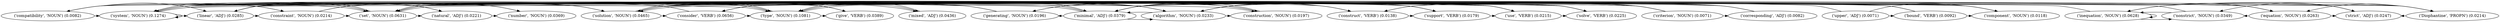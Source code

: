 digraph {
	"('compatibility', 'NOUN')" [label="('compatibility', 'NOUN') (0.0082)"]
	"('system', 'NOUN')" [label="('system', 'NOUN') (0.1274)"]
	"('linear', 'ADJ')" [label="('linear', 'ADJ') (0.0285)"]
	"('constraint', 'NOUN')" [label="('constraint', 'NOUN') (0.0214)"]
	"('set', 'NOUN')" [label="('set', 'NOUN') (0.0631)"]
	"('natural', 'ADJ')" [label="('natural', 'ADJ') (0.0221)"]
	"('number', 'NOUN')" [label="('number', 'NOUN') (0.0369)"]
	"('criterion', 'NOUN')" [label="('criterion', 'NOUN') (0.0071)"]
	"('Diophantine', 'PROPN')" [label="('Diophantine', 'PROPN') (0.0214)"]
	"('equation', 'NOUN')" [label="('equation', 'NOUN') (0.0263)"]
	"('strict', 'ADJ')" [label="('strict', 'ADJ') (0.0247)"]
	"('inequation', 'NOUN')" [label="('inequation', 'NOUN') (0.0628)"]
	"('nonstrict', 'NOUN')" [label="('nonstrict', 'NOUN') (0.0349)"]
	"('consider', 'VERB')" [label="('consider', 'VERB') (0.0656)"]
	"('upper', 'ADJ')" [label="('upper', 'ADJ') (0.0071)"]
	"('bound', 'VERB')" [label="('bound', 'VERB') (0.0092)"]
	"('component', 'NOUN')" [label="('component', 'NOUN') (0.0118)"]
	"('minimal', 'ADJ')" [label="('minimal', 'ADJ') (0.0379)"]
	"('solution', 'NOUN')" [label="('solution', 'NOUN') (0.0465)"]
	"('algorithm', 'NOUN')" [label="('algorithm', 'NOUN') (0.0233)"]
	"('construction', 'NOUN')" [label="('construction', 'NOUN') (0.0197)"]
	"('generating', 'NOUN')" [label="('generating', 'NOUN') (0.0196)"]
	"('type', 'NOUN')" [label="('type', 'NOUN') (0.1081)"]
	"('give', 'VERB')" [label="('give', 'VERB') (0.0389)"]
	"('corresponding', 'ADJ')" [label="('corresponding', 'ADJ') (0.0082)"]
	"('construct', 'VERB')" [label="('construct', 'VERB') (0.0138)"]
	"('support', 'VERB')" [label="('support', 'VERB') (0.0179)"]
	"('use', 'VERB')" [label="('use', 'VERB') (0.0215)"]
	"('solve', 'VERB')" [label="('solve', 'VERB') (0.0225)"]
	"('mixed', 'ADJ')" [label="('mixed', 'ADJ') (0.0436)"]
	"('compatibility', 'NOUN')" -> "('system', 'NOUN')" [constraint=false]
	"('compatibility', 'NOUN')" -> "('linear', 'ADJ')" [constraint=false]
	"('compatibility', 'NOUN')" -> "('constraint', 'NOUN')" [constraint=false]
	"('compatibility', 'NOUN')" -> "('Diophantine', 'PROPN')" [constraint=false]
	"('system', 'NOUN')" -> "('linear', 'ADJ')" [constraint=false]
	"('system', 'NOUN')" -> "('constraint', 'NOUN')" [constraint=false]
	"('system', 'NOUN')" -> "('set', 'NOUN')" [constraint=false]
	"('system', 'NOUN')" -> "('Diophantine', 'PROPN')" [constraint=false]
	"('system', 'NOUN')" -> "('equation', 'NOUN')" [constraint=false]
	"('system', 'NOUN')" -> "('give', 'VERB')" [constraint=false]
	"('system', 'NOUN')" -> "('system', 'NOUN')" [constraint=false]
	"('system', 'NOUN')" -> "('mixed', 'ADJ')" [constraint=false]
	"('system', 'NOUN')" -> "('type', 'NOUN')" [constraint=false]
	"('linear', 'ADJ')" -> "('constraint', 'NOUN')" [constraint=false]
	"('linear', 'ADJ')" -> "('set', 'NOUN')" [constraint=false]
	"('linear', 'ADJ')" -> "('natural', 'ADJ')" [constraint=false]
	"('linear', 'ADJ')" -> "('Diophantine', 'PROPN')" [constraint=false]
	"('linear', 'ADJ')" -> "('equation', 'NOUN')" [constraint=false]
	"('linear', 'ADJ')" -> "('strict', 'ADJ')" [constraint=false]
	"('constraint', 'NOUN')" -> "('set', 'NOUN')" [constraint=false]
	"('constraint', 'NOUN')" -> "('natural', 'ADJ')" [constraint=false]
	"('constraint', 'NOUN')" -> "('number', 'NOUN')" [constraint=false]
	"('set', 'NOUN')" -> "('natural', 'ADJ')" [constraint=false]
	"('set', 'NOUN')" -> "('number', 'NOUN')" [constraint=false]
	"('set', 'NOUN')" -> "('solution', 'NOUN')" [constraint=false]
	"('set', 'NOUN')" -> "('algorithm', 'NOUN')" [constraint=false]
	"('set', 'NOUN')" -> "('type', 'NOUN')" [constraint=false]
	"('set', 'NOUN')" -> "('construction', 'NOUN')" [constraint=false]
	"('set', 'NOUN')" -> "('system', 'NOUN')" [constraint=false]
	"('set', 'NOUN')" -> "('use', 'VERB')" [constraint=false]
	"('set', 'NOUN')" -> "('solve', 'VERB')" [constraint=false]
	"('natural', 'ADJ')" -> "('number', 'NOUN')" [constraint=false]
	"('criterion', 'NOUN')" -> "('compatibility', 'NOUN')" [constraint=false]
	"('criterion', 'NOUN')" -> "('system', 'NOUN')" [constraint=false]
	"('criterion', 'NOUN')" -> "('linear', 'ADJ')" [constraint=false]
	"('criterion', 'NOUN')" -> "('corresponding', 'ADJ')" [constraint=false]
	"('criterion', 'NOUN')" -> "('algorithm', 'NOUN')" [constraint=false]
	"('criterion', 'NOUN')" -> "('construct', 'VERB')" [constraint=false]
	"('Diophantine', 'PROPN')" -> "('equation', 'NOUN')" [constraint=false]
	"('Diophantine', 'PROPN')" -> "('strict', 'ADJ')" [constraint=false]
	"('Diophantine', 'PROPN')" -> "('inequation', 'NOUN')" [constraint=false]
	"('equation', 'NOUN')" -> "('strict', 'ADJ')" [constraint=false]
	"('equation', 'NOUN')" -> "('inequation', 'NOUN')" [constraint=false]
	"('equation', 'NOUN')" -> "('nonstrict', 'NOUN')" [constraint=false]
	"('strict', 'ADJ')" -> "('inequation', 'NOUN')" [constraint=false]
	"('strict', 'ADJ')" -> "('nonstrict', 'NOUN')" [constraint=false]
	"('inequation', 'NOUN')" -> "('nonstrict', 'NOUN')" [constraint=false]
	"('inequation', 'NOUN')" -> "('consider', 'VERB')" [constraint=false]
	"('inequation', 'NOUN')" -> "('inequation', 'NOUN')" [constraint=false]
	"('nonstrict', 'NOUN')" -> "('inequation', 'NOUN')" [constraint=false]
	"('nonstrict', 'NOUN')" -> "('consider', 'VERB')" [constraint=false]
	"('consider', 'VERB')" -> "('type', 'NOUN')" [constraint=false]
	"('consider', 'VERB')" -> "('system', 'NOUN')" [constraint=false]
	"('upper', 'ADJ')" -> "('bound', 'VERB')" [constraint=false]
	"('upper', 'ADJ')" -> "('component', 'NOUN')" [constraint=false]
	"('upper', 'ADJ')" -> "('minimal', 'ADJ')" [constraint=false]
	"('bound', 'VERB')" -> "('component', 'NOUN')" [constraint=false]
	"('bound', 'VERB')" -> "('minimal', 'ADJ')" [constraint=false]
	"('bound', 'VERB')" -> "('set', 'NOUN')" [constraint=false]
	"('component', 'NOUN')" -> "('minimal', 'ADJ')" [constraint=false]
	"('component', 'NOUN')" -> "('set', 'NOUN')" [constraint=false]
	"('component', 'NOUN')" -> "('solution', 'NOUN')" [constraint=false]
	"('minimal', 'ADJ')" -> "('set', 'NOUN')" [constraint=false]
	"('minimal', 'ADJ')" -> "('generating', 'NOUN')" [constraint=false]
	"('minimal', 'ADJ')" -> "('solution', 'NOUN')" [constraint=false]
	"('minimal', 'ADJ')" -> "('algorithm', 'NOUN')" [constraint=false]
	"('minimal', 'ADJ')" -> "('support', 'VERB')" [constraint=false]
	"('solution', 'NOUN')" -> "('algorithm', 'NOUN')" [constraint=false]
	"('solution', 'NOUN')" -> "('type', 'NOUN')" [constraint=false]
	"('solution', 'NOUN')" -> "('construction', 'NOUN')" [constraint=false]
	"('solution', 'NOUN')" -> "('system', 'NOUN')" [constraint=false]
	"('solution', 'NOUN')" -> "('minimal', 'ADJ')" [constraint=false]
	"('solution', 'NOUN')" -> "('give', 'VERB')" [constraint=false]
	"('solution', 'NOUN')" -> "('use', 'VERB')" [constraint=false]
	"('solution', 'NOUN')" -> "('solve', 'VERB')" [constraint=false]
	"('solution', 'NOUN')" -> "('consider', 'VERB')" [constraint=false]
	"('algorithm', 'NOUN')" -> "('construction', 'NOUN')" [constraint=false]
	"('algorithm', 'NOUN')" -> "('minimal', 'ADJ')" [constraint=false]
	"('algorithm', 'NOUN')" -> "('generating', 'NOUN')" [constraint=false]
	"('algorithm', 'NOUN')" -> "('construct', 'VERB')" [constraint=false]
	"('algorithm', 'NOUN')" -> "('support', 'VERB')" [constraint=false]
	"('construction', 'NOUN')" -> "('minimal', 'ADJ')" [constraint=false]
	"('construction', 'NOUN')" -> "('generating', 'NOUN')" [constraint=false]
	"('construction', 'NOUN')" -> "('set', 'NOUN')" [constraint=false]
	"('generating', 'NOUN')" -> "('set', 'NOUN')" [constraint=false]
	"('generating', 'NOUN')" -> "('solution', 'NOUN')" [constraint=false]
	"('generating', 'NOUN')" -> "('type', 'NOUN')" [constraint=false]
	"('type', 'NOUN')" -> "('system', 'NOUN')" [constraint=false]
	"('type', 'NOUN')" -> "('give', 'VERB')" [constraint=false]
	"('type', 'NOUN')" -> "('mixed', 'ADJ')" [constraint=false]
	"('corresponding', 'ADJ')" -> "('algorithm', 'NOUN')" [constraint=false]
	"('corresponding', 'ADJ')" -> "('construct', 'VERB')" [constraint=false]
	"('corresponding', 'ADJ')" -> "('minimal', 'ADJ')" [constraint=false]
	"('construct', 'VERB')" -> "('minimal', 'ADJ')" [constraint=false]
	"('construct', 'VERB')" -> "('support', 'VERB')" [constraint=false]
	"('construct', 'VERB')" -> "('set', 'NOUN')" [constraint=false]
	"('support', 'VERB')" -> "('set', 'NOUN')" [constraint=false]
	"('support', 'VERB')" -> "('solution', 'NOUN')" [constraint=false]
	"('support', 'VERB')" -> "('use', 'VERB')" [constraint=false]
	"('use', 'VERB')" -> "('solve', 'VERB')" [constraint=false]
	"('use', 'VERB')" -> "('consider', 'VERB')" [constraint=false]
	"('use', 'VERB')" -> "('type', 'NOUN')" [constraint=false]
	"('solve', 'VERB')" -> "('consider', 'VERB')" [constraint=false]
	"('solve', 'VERB')" -> "('type', 'NOUN')" [constraint=false]
	"('solve', 'VERB')" -> "('system', 'NOUN')" [constraint=false]
	"('mixed', 'ADJ')" -> "('type', 'NOUN')" [constraint=false]
}
